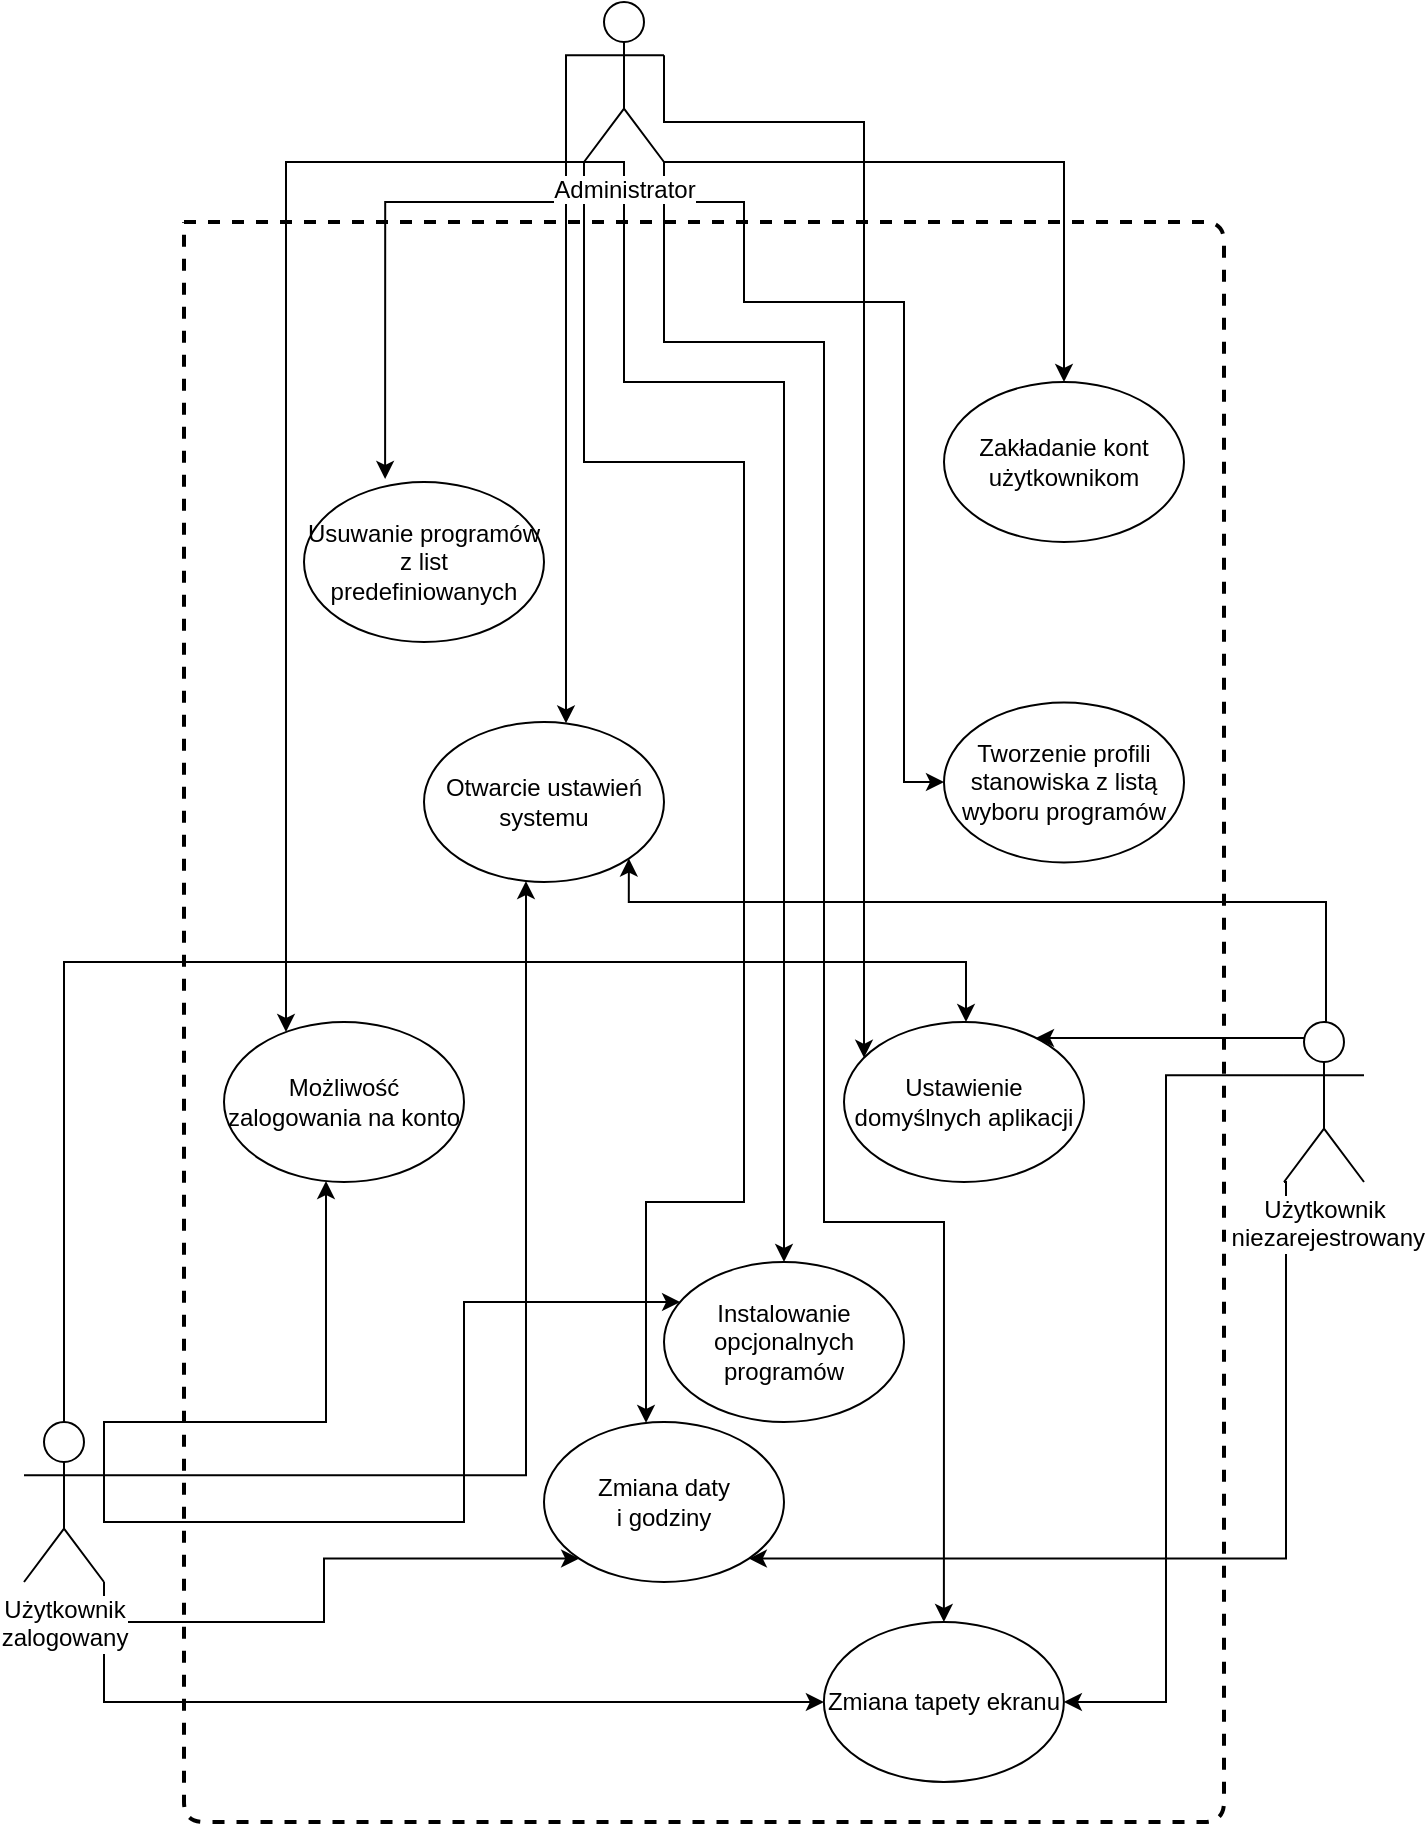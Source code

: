 <mxfile version="12.4.2" type="github" pages="1"><diagram id="fEGUut6C3eMZP1Zm2yMe" name="Page-1"><mxGraphModel dx="1673" dy="888" grid="1" gridSize="10" guides="1" tooltips="1" connect="1" arrows="1" fold="1" page="1" pageScale="1" pageWidth="827" pageHeight="1169" math="0" shadow="0"><root><mxCell id="0"/><mxCell id="1" parent="0"/><mxCell id="WUwfkn8Chq7reUVFLBZQ-10" style="edgeStyle=orthogonalEdgeStyle;rounded=0;orthogonalLoop=1;jettySize=auto;html=1;exitX=1;exitY=1;exitDx=0;exitDy=0;exitPerimeter=0;" edge="1" parent="1" source="WUwfkn8Chq7reUVFLBZQ-1" target="WUwfkn8Chq7reUVFLBZQ-44"><mxGeometry relative="1" as="geometry"><mxPoint x="630.529" y="220" as="targetPoint"/><Array as="points"><mxPoint x="640" y="90"/></Array></mxGeometry></mxCell><mxCell id="WUwfkn8Chq7reUVFLBZQ-12" style="edgeStyle=orthogonalEdgeStyle;rounded=0;orthogonalLoop=1;jettySize=auto;html=1;exitX=1;exitY=1;exitDx=0;exitDy=0;exitPerimeter=0;" edge="1" parent="1" source="WUwfkn8Chq7reUVFLBZQ-1" target="WUwfkn8Chq7reUVFLBZQ-42"><mxGeometry relative="1" as="geometry"><mxPoint x="580" y="400.235" as="targetPoint"/><Array as="points"><mxPoint x="440" y="110"/><mxPoint x="480" y="110"/><mxPoint x="480" y="160"/><mxPoint x="560" y="160"/><mxPoint x="560" y="400"/></Array></mxGeometry></mxCell><mxCell id="WUwfkn8Chq7reUVFLBZQ-14" style="edgeStyle=orthogonalEdgeStyle;rounded=0;orthogonalLoop=1;jettySize=auto;html=1;exitX=0;exitY=1;exitDx=0;exitDy=0;exitPerimeter=0;entryX=0.338;entryY=-0.019;entryDx=0;entryDy=0;entryPerimeter=0;" edge="1" parent="1" source="WUwfkn8Chq7reUVFLBZQ-1" target="WUwfkn8Chq7reUVFLBZQ-38"><mxGeometry relative="1" as="geometry"><mxPoint x="291" y="200" as="targetPoint"/><Array as="points"><mxPoint x="400" y="110"/><mxPoint x="301" y="110"/></Array></mxGeometry></mxCell><mxCell id="WUwfkn8Chq7reUVFLBZQ-27" style="edgeStyle=orthogonalEdgeStyle;rounded=0;orthogonalLoop=1;jettySize=auto;html=1;exitX=0;exitY=1;exitDx=0;exitDy=0;exitPerimeter=0;" edge="1" parent="1" source="WUwfkn8Chq7reUVFLBZQ-1" target="WUwfkn8Chq7reUVFLBZQ-40"><mxGeometry relative="1" as="geometry"><mxPoint x="271" y="500" as="targetPoint"/><Array as="points"><mxPoint x="251" y="90"/></Array></mxGeometry></mxCell><mxCell id="WUwfkn8Chq7reUVFLBZQ-33" style="edgeStyle=orthogonalEdgeStyle;rounded=0;orthogonalLoop=1;jettySize=auto;html=1;exitX=0;exitY=1;exitDx=0;exitDy=0;exitPerimeter=0;entryX=0.5;entryY=0;entryDx=0;entryDy=0;" edge="1" parent="1" source="WUwfkn8Chq7reUVFLBZQ-1" target="WUwfkn8Chq7reUVFLBZQ-31"><mxGeometry relative="1" as="geometry"><mxPoint x="600" y="640" as="targetPoint"/><Array as="points"><mxPoint x="420" y="90"/><mxPoint x="420" y="200"/><mxPoint x="500" y="200"/></Array></mxGeometry></mxCell><mxCell id="WUwfkn8Chq7reUVFLBZQ-36" style="edgeStyle=orthogonalEdgeStyle;rounded=0;orthogonalLoop=1;jettySize=auto;html=1;exitX=1;exitY=1;exitDx=0;exitDy=0;exitPerimeter=0;" edge="1" parent="1" source="WUwfkn8Chq7reUVFLBZQ-1" target="WUwfkn8Chq7reUVFLBZQ-41"><mxGeometry relative="1" as="geometry"><mxPoint x="580" y="760" as="targetPoint"/><Array as="points"><mxPoint x="440" y="180"/><mxPoint x="520" y="180"/><mxPoint x="520" y="620"/><mxPoint x="580" y="620"/></Array></mxGeometry></mxCell><mxCell id="WUwfkn8Chq7reUVFLBZQ-50" style="edgeStyle=orthogonalEdgeStyle;rounded=0;orthogonalLoop=1;jettySize=auto;html=1;exitX=0;exitY=1;exitDx=0;exitDy=0;exitPerimeter=0;strokeWidth=1;" edge="1" parent="1" source="WUwfkn8Chq7reUVFLBZQ-1" target="WUwfkn8Chq7reUVFLBZQ-47"><mxGeometry relative="1" as="geometry"><mxPoint x="389" y="560" as="targetPoint"/><Array as="points"><mxPoint x="400" y="240"/><mxPoint x="480" y="240"/><mxPoint x="480" y="610"/><mxPoint x="431" y="610"/></Array></mxGeometry></mxCell><mxCell id="WUwfkn8Chq7reUVFLBZQ-54" style="edgeStyle=orthogonalEdgeStyle;rounded=0;orthogonalLoop=1;jettySize=auto;html=1;exitX=1;exitY=0.333;exitDx=0;exitDy=0;exitPerimeter=0;strokeWidth=1;" edge="1" parent="1" source="WUwfkn8Chq7reUVFLBZQ-1" target="WUwfkn8Chq7reUVFLBZQ-52"><mxGeometry relative="1" as="geometry"><Array as="points"><mxPoint x="440" y="70"/><mxPoint x="540" y="70"/></Array></mxGeometry></mxCell><mxCell id="WUwfkn8Chq7reUVFLBZQ-58" style="edgeStyle=orthogonalEdgeStyle;rounded=0;orthogonalLoop=1;jettySize=auto;html=1;exitX=0;exitY=0.333;exitDx=0;exitDy=0;exitPerimeter=0;strokeWidth=1;" edge="1" parent="1" source="WUwfkn8Chq7reUVFLBZQ-1" target="WUwfkn8Chq7reUVFLBZQ-57"><mxGeometry relative="1" as="geometry"><Array as="points"><mxPoint x="391" y="37"/></Array></mxGeometry></mxCell><mxCell id="WUwfkn8Chq7reUVFLBZQ-1" value="&lt;div&gt;Administrator&lt;/div&gt;" style="shape=umlActor;verticalLabelPosition=bottom;labelBackgroundColor=#ffffff;verticalAlign=top;html=1;outlineConnect=0;" vertex="1" parent="1"><mxGeometry x="400" y="10" width="40" height="80" as="geometry"/></mxCell><mxCell id="WUwfkn8Chq7reUVFLBZQ-30" style="edgeStyle=orthogonalEdgeStyle;rounded=0;orthogonalLoop=1;jettySize=auto;html=1;exitX=0;exitY=0.333;exitDx=0;exitDy=0;exitPerimeter=0;entryX=1;entryY=0.5;entryDx=0;entryDy=0;" edge="1" parent="1" source="WUwfkn8Chq7reUVFLBZQ-7" target="WUwfkn8Chq7reUVFLBZQ-41"><mxGeometry relative="1" as="geometry"><mxPoint x="639.941" y="849.647" as="targetPoint"/><Array as="points"><mxPoint x="691" y="546"/><mxPoint x="691" y="860"/></Array></mxGeometry></mxCell><mxCell id="WUwfkn8Chq7reUVFLBZQ-49" style="edgeStyle=orthogonalEdgeStyle;rounded=0;orthogonalLoop=1;jettySize=auto;html=1;exitX=0;exitY=1;exitDx=0;exitDy=0;exitPerimeter=0;entryX=1;entryY=1;entryDx=0;entryDy=0;strokeWidth=1;" edge="1" parent="1" source="WUwfkn8Chq7reUVFLBZQ-7" target="WUwfkn8Chq7reUVFLBZQ-47"><mxGeometry relative="1" as="geometry"><Array as="points"><mxPoint x="751" y="788"/></Array></mxGeometry></mxCell><mxCell id="WUwfkn8Chq7reUVFLBZQ-53" style="edgeStyle=orthogonalEdgeStyle;rounded=0;orthogonalLoop=1;jettySize=auto;html=1;exitX=0.25;exitY=0.1;exitDx=0;exitDy=0;exitPerimeter=0;strokeWidth=1;" edge="1" parent="1" source="WUwfkn8Chq7reUVFLBZQ-7" target="WUwfkn8Chq7reUVFLBZQ-52"><mxGeometry relative="1" as="geometry"><Array as="points"><mxPoint x="660" y="528"/><mxPoint x="660" y="528"/></Array></mxGeometry></mxCell><mxCell id="WUwfkn8Chq7reUVFLBZQ-59" style="edgeStyle=orthogonalEdgeStyle;rounded=0;orthogonalLoop=1;jettySize=auto;html=1;exitX=0.5;exitY=0;exitDx=0;exitDy=0;exitPerimeter=0;strokeWidth=1;entryX=1;entryY=1;entryDx=0;entryDy=0;" edge="1" parent="1" source="WUwfkn8Chq7reUVFLBZQ-7" target="WUwfkn8Chq7reUVFLBZQ-57"><mxGeometry relative="1" as="geometry"><Array as="points"><mxPoint x="771" y="460"/><mxPoint x="422" y="460"/></Array></mxGeometry></mxCell><mxCell id="WUwfkn8Chq7reUVFLBZQ-7" value="&lt;div&gt;Użytkownik&lt;/div&gt;&amp;nbsp;niezarejestrowany" style="shape=umlActor;verticalLabelPosition=bottom;labelBackgroundColor=#ffffff;verticalAlign=top;html=1;outlineConnect=0;" vertex="1" parent="1"><mxGeometry x="750" y="520" width="40" height="80" as="geometry"/></mxCell><mxCell id="WUwfkn8Chq7reUVFLBZQ-28" style="edgeStyle=orthogonalEdgeStyle;rounded=0;orthogonalLoop=1;jettySize=auto;html=1;exitX=1;exitY=0.333;exitDx=0;exitDy=0;exitPerimeter=0;" edge="1" parent="1" source="WUwfkn8Chq7reUVFLBZQ-4" target="WUwfkn8Chq7reUVFLBZQ-40"><mxGeometry relative="1" as="geometry"><mxPoint x="271" y="610" as="targetPoint"/><Array as="points"><mxPoint x="160" y="720"/><mxPoint x="271" y="720"/></Array></mxGeometry></mxCell><mxCell id="WUwfkn8Chq7reUVFLBZQ-29" style="edgeStyle=orthogonalEdgeStyle;rounded=0;orthogonalLoop=1;jettySize=auto;html=1;exitX=1;exitY=1;exitDx=0;exitDy=0;exitPerimeter=0;entryX=0;entryY=0.5;entryDx=0;entryDy=0;" edge="1" parent="1" source="WUwfkn8Chq7reUVFLBZQ-4" target="WUwfkn8Chq7reUVFLBZQ-41"><mxGeometry relative="1" as="geometry"><mxPoint x="519.941" y="849.647" as="targetPoint"/><Array as="points"><mxPoint x="160" y="860"/></Array></mxGeometry></mxCell><mxCell id="WUwfkn8Chq7reUVFLBZQ-32" style="edgeStyle=orthogonalEdgeStyle;rounded=0;orthogonalLoop=1;jettySize=auto;html=1;exitX=1;exitY=0.333;exitDx=0;exitDy=0;exitPerimeter=0;" edge="1" parent="1" source="WUwfkn8Chq7reUVFLBZQ-4" target="WUwfkn8Chq7reUVFLBZQ-31"><mxGeometry relative="1" as="geometry"><Array as="points"><mxPoint x="160" y="770"/><mxPoint x="340" y="770"/><mxPoint x="340" y="660"/></Array></mxGeometry></mxCell><mxCell id="WUwfkn8Chq7reUVFLBZQ-48" style="edgeStyle=orthogonalEdgeStyle;rounded=0;orthogonalLoop=1;jettySize=auto;html=1;exitX=1;exitY=1;exitDx=0;exitDy=0;exitPerimeter=0;entryX=0;entryY=1;entryDx=0;entryDy=0;strokeWidth=1;" edge="1" parent="1" source="WUwfkn8Chq7reUVFLBZQ-4" target="WUwfkn8Chq7reUVFLBZQ-47"><mxGeometry relative="1" as="geometry"/></mxCell><mxCell id="WUwfkn8Chq7reUVFLBZQ-55" style="edgeStyle=orthogonalEdgeStyle;rounded=0;orthogonalLoop=1;jettySize=auto;html=1;exitX=0.5;exitY=0;exitDx=0;exitDy=0;exitPerimeter=0;strokeWidth=1;" edge="1" parent="1" source="WUwfkn8Chq7reUVFLBZQ-4" target="WUwfkn8Chq7reUVFLBZQ-52"><mxGeometry relative="1" as="geometry"><Array as="points"><mxPoint x="140" y="490"/><mxPoint x="591" y="490"/></Array></mxGeometry></mxCell><mxCell id="WUwfkn8Chq7reUVFLBZQ-60" style="edgeStyle=orthogonalEdgeStyle;rounded=0;orthogonalLoop=1;jettySize=auto;html=1;exitX=1;exitY=0.333;exitDx=0;exitDy=0;exitPerimeter=0;strokeWidth=1;" edge="1" parent="1" source="WUwfkn8Chq7reUVFLBZQ-4" target="WUwfkn8Chq7reUVFLBZQ-57"><mxGeometry relative="1" as="geometry"><Array as="points"><mxPoint x="371" y="746"/></Array></mxGeometry></mxCell><mxCell id="WUwfkn8Chq7reUVFLBZQ-4" value="&lt;div&gt;Użytkownik &lt;br&gt;&lt;/div&gt;&lt;div&gt;zalogowany&lt;/div&gt;" style="shape=umlActor;verticalLabelPosition=bottom;labelBackgroundColor=#ffffff;verticalAlign=top;html=1;outlineConnect=0;" vertex="1" parent="1"><mxGeometry x="120" y="720" width="40" height="80" as="geometry"/></mxCell><mxCell id="WUwfkn8Chq7reUVFLBZQ-26" value="" style="endArrow=none;dashed=1;html=1;strokeWidth=2;" edge="1" parent="1"><mxGeometry width="50" height="50" relative="1" as="geometry"><mxPoint x="200" y="120" as="sourcePoint"/><mxPoint x="200" y="120" as="targetPoint"/><Array as="points"><mxPoint x="720" y="120"/><mxPoint x="720" y="920"/><mxPoint x="200" y="920"/></Array></mxGeometry></mxCell><mxCell id="WUwfkn8Chq7reUVFLBZQ-31" value="Instalowanie opcjonalnych programów" style="ellipse;whiteSpace=wrap;html=1;rounded=1;glass=0;" vertex="1" parent="1"><mxGeometry x="440" y="640" width="120" height="80" as="geometry"/></mxCell><mxCell id="WUwfkn8Chq7reUVFLBZQ-38" value="Usuwanie programów z list predefiniowanych" style="ellipse;whiteSpace=wrap;html=1;rounded=1;glass=0;" vertex="1" parent="1"><mxGeometry x="260" y="250" width="120" height="80" as="geometry"/></mxCell><mxCell id="WUwfkn8Chq7reUVFLBZQ-40" value="Możliwość zalogowania na konto" style="ellipse;whiteSpace=wrap;html=1;" vertex="1" parent="1"><mxGeometry x="219.999" y="519.995" width="120" height="80" as="geometry"/></mxCell><mxCell id="WUwfkn8Chq7reUVFLBZQ-41" value="&lt;div&gt;Zmiana tapety ekranu&lt;/div&gt;" style="ellipse;whiteSpace=wrap;html=1;" vertex="1" parent="1"><mxGeometry x="519.941" y="819.995" width="120" height="80" as="geometry"/></mxCell><mxCell id="WUwfkn8Chq7reUVFLBZQ-42" value="&lt;div&gt;Tworzenie profili stanowiska z listą wyboru programów&lt;/div&gt;" style="ellipse;whiteSpace=wrap;html=1;" vertex="1" parent="1"><mxGeometry x="580.001" y="360.235" width="120" height="80" as="geometry"/></mxCell><mxCell id="WUwfkn8Chq7reUVFLBZQ-44" value="&lt;div&gt;Zakładanie kont użytkownikom&lt;/div&gt;" style="ellipse;whiteSpace=wrap;html=1;" vertex="1" parent="1"><mxGeometry x="579.999" y="199.995" width="120" height="80" as="geometry"/></mxCell><mxCell id="WUwfkn8Chq7reUVFLBZQ-47" value="&lt;div&gt;Zmiana daty &lt;br&gt;&lt;/div&gt;&lt;div&gt;i godziny&lt;/div&gt;" style="ellipse;whiteSpace=wrap;html=1;" vertex="1" parent="1"><mxGeometry x="380.001" y="719.995" width="120" height="80" as="geometry"/></mxCell><mxCell id="WUwfkn8Chq7reUVFLBZQ-52" value="Ustawienie domyślnych aplikacji" style="ellipse;whiteSpace=wrap;html=1;rounded=1;glass=0;" vertex="1" parent="1"><mxGeometry x="530" y="520" width="120" height="80" as="geometry"/></mxCell><mxCell id="WUwfkn8Chq7reUVFLBZQ-57" value="&lt;div&gt;Otwarcie ustawień systemu&lt;/div&gt;" style="ellipse;whiteSpace=wrap;html=1;rounded=1;glass=0;" vertex="1" parent="1"><mxGeometry x="320" y="370" width="120" height="80" as="geometry"/></mxCell></root></mxGraphModel></diagram></mxfile>